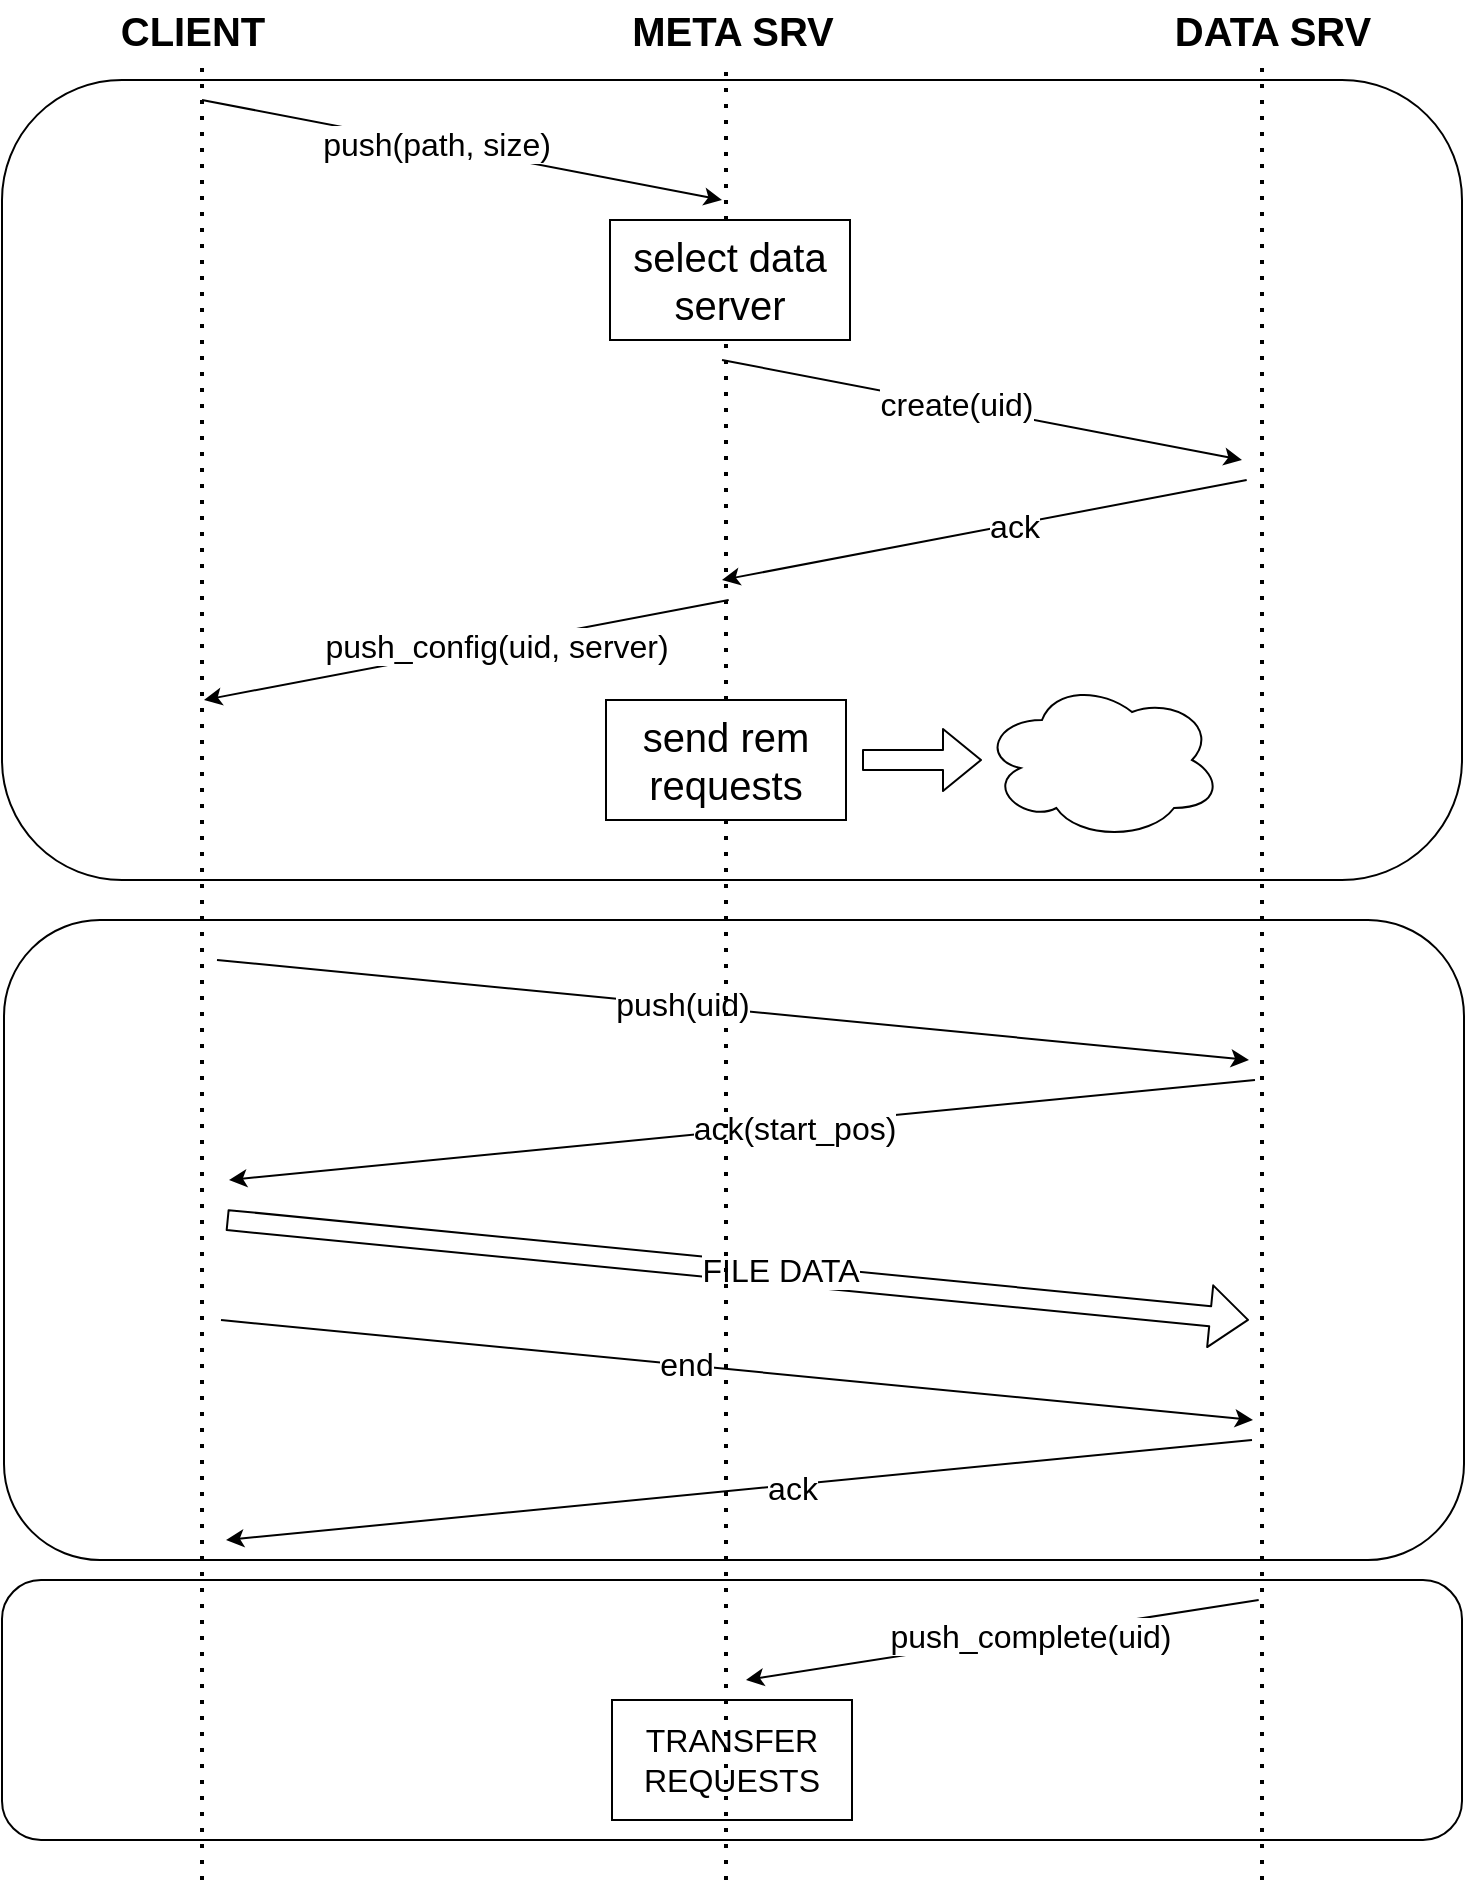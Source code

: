 <mxfile version="12.5.3" type="device"><diagram id="XRu48bGMbLp25wE2rFDU" name="Page-1"><mxGraphModel dx="1443" dy="858" grid="1" gridSize="10" guides="1" tooltips="1" connect="1" arrows="1" fold="1" page="1" pageScale="1" pageWidth="827" pageHeight="1169" math="0" shadow="0"><root><mxCell id="0"/><mxCell id="1" parent="0"/><mxCell id="jz_MTZWQlmgqcUxg6ZaU-41" value="" style="rounded=1;whiteSpace=wrap;html=1;fontSize=16;" parent="1" vertex="1"><mxGeometry x="50" y="890" width="730" height="130" as="geometry"/></mxCell><mxCell id="jz_MTZWQlmgqcUxg6ZaU-39" value="" style="rounded=1;whiteSpace=wrap;html=1;fontSize=16;" parent="1" vertex="1"><mxGeometry x="51" y="560" width="730" height="320" as="geometry"/></mxCell><mxCell id="jz_MTZWQlmgqcUxg6ZaU-38" value="" style="rounded=1;whiteSpace=wrap;html=1;fontSize=16;" parent="1" vertex="1"><mxGeometry x="50" y="140" width="730" height="400" as="geometry"/></mxCell><mxCell id="jz_MTZWQlmgqcUxg6ZaU-21" value="" style="endArrow=none;dashed=1;html=1;dashPattern=1 3;strokeWidth=2;fontSize=12;" parent="1" edge="1" source="9_csq_JtfH9KHUPQFhKt-5"><mxGeometry width="50" height="50" relative="1" as="geometry"><mxPoint x="412" y="1130" as="sourcePoint"/><mxPoint x="412" y="130" as="targetPoint"/></mxGeometry></mxCell><mxCell id="jz_MTZWQlmgqcUxg6ZaU-1" value="CLIENT" style="text;html=1;align=center;verticalAlign=middle;resizable=0;points=[];autosize=1;fontSize=20;fontStyle=1" parent="1" vertex="1"><mxGeometry x="100" y="100" width="90" height="30" as="geometry"/></mxCell><mxCell id="jz_MTZWQlmgqcUxg6ZaU-2" value="META SRV" style="text;html=1;align=center;verticalAlign=middle;resizable=0;points=[];autosize=1;fontSize=20;fontStyle=1" parent="1" vertex="1"><mxGeometry x="355" y="100" width="120" height="30" as="geometry"/></mxCell><mxCell id="jz_MTZWQlmgqcUxg6ZaU-3" value="DATA SRV" style="text;html=1;align=center;verticalAlign=middle;resizable=0;points=[];autosize=1;fontSize=20;fontStyle=1" parent="1" vertex="1"><mxGeometry x="625" y="100" width="120" height="30" as="geometry"/></mxCell><mxCell id="jz_MTZWQlmgqcUxg6ZaU-4" value="" style="endArrow=classic;html=1;fontSize=20;" parent="1" edge="1"><mxGeometry width="50" height="50" relative="1" as="geometry"><mxPoint x="150" y="150" as="sourcePoint"/><mxPoint x="410" y="200" as="targetPoint"/></mxGeometry></mxCell><mxCell id="jz_MTZWQlmgqcUxg6ZaU-5" value="&lt;div style=&quot;font-size: 16px;&quot;&gt;&lt;font style=&quot;font-size: 16px;&quot;&gt;push(path, size)&lt;/font&gt;&lt;/div&gt;" style="edgeLabel;html=1;align=center;verticalAlign=middle;resizable=0;points=[];fontSize=16;" parent="jz_MTZWQlmgqcUxg6ZaU-4" vertex="1" connectable="0"><mxGeometry x="-0.102" y="1" relative="1" as="geometry"><mxPoint as="offset"/></mxGeometry></mxCell><mxCell id="jz_MTZWQlmgqcUxg6ZaU-10" value="" style="endArrow=classic;html=1;fontSize=16;" parent="1" edge="1"><mxGeometry width="50" height="50" relative="1" as="geometry"><mxPoint x="410" y="280" as="sourcePoint"/><mxPoint x="670" y="330" as="targetPoint"/></mxGeometry></mxCell><mxCell id="jz_MTZWQlmgqcUxg6ZaU-11" value="create(uid)" style="edgeLabel;html=1;align=center;verticalAlign=middle;resizable=0;points=[];fontSize=16;" parent="jz_MTZWQlmgqcUxg6ZaU-10" vertex="1" connectable="0"><mxGeometry x="-0.102" y="1" relative="1" as="geometry"><mxPoint as="offset"/></mxGeometry></mxCell><mxCell id="jz_MTZWQlmgqcUxg6ZaU-13" value="" style="endArrow=classic;html=1;fontSize=16;" parent="1" edge="1"><mxGeometry width="50" height="50" relative="1" as="geometry"><mxPoint x="672.35" y="340" as="sourcePoint"/><mxPoint x="410" y="390" as="targetPoint"/></mxGeometry></mxCell><mxCell id="jz_MTZWQlmgqcUxg6ZaU-15" value="&lt;div style=&quot;font-size: 16px;&quot;&gt;ack&lt;/div&gt;" style="edgeLabel;html=1;align=center;verticalAlign=middle;resizable=0;points=[];fontSize=16;" parent="jz_MTZWQlmgqcUxg6ZaU-13" vertex="1" connectable="0"><mxGeometry x="-0.108" relative="1" as="geometry"><mxPoint as="offset"/></mxGeometry></mxCell><mxCell id="jz_MTZWQlmgqcUxg6ZaU-16" value="" style="endArrow=classic;html=1;fontSize=16;" parent="1" edge="1"><mxGeometry width="50" height="50" relative="1" as="geometry"><mxPoint x="413.35" y="400" as="sourcePoint"/><mxPoint x="151" y="450" as="targetPoint"/></mxGeometry></mxCell><mxCell id="jz_MTZWQlmgqcUxg6ZaU-17" value="push_config(uid, server)" style="edgeLabel;html=1;align=center;verticalAlign=middle;resizable=0;points=[];fontSize=16;" parent="jz_MTZWQlmgqcUxg6ZaU-16" vertex="1" connectable="0"><mxGeometry x="-0.108" relative="1" as="geometry"><mxPoint as="offset"/></mxGeometry></mxCell><mxCell id="jz_MTZWQlmgqcUxg6ZaU-18" value="" style="endArrow=classic;html=1;fontSize=16;" parent="1" edge="1"><mxGeometry width="50" height="50" relative="1" as="geometry"><mxPoint x="157.5" y="580" as="sourcePoint"/><mxPoint x="673.5" y="630" as="targetPoint"/></mxGeometry></mxCell><mxCell id="jz_MTZWQlmgqcUxg6ZaU-19" value="&lt;font style=&quot;font-size: 16px;&quot;&gt;push(uid)&lt;/font&gt;" style="edgeLabel;html=1;align=center;verticalAlign=middle;resizable=0;points=[];fontSize=16;" parent="jz_MTZWQlmgqcUxg6ZaU-18" vertex="1" connectable="0"><mxGeometry x="-0.102" y="1" relative="1" as="geometry"><mxPoint as="offset"/></mxGeometry></mxCell><mxCell id="jz_MTZWQlmgqcUxg6ZaU-20" value="" style="endArrow=none;dashed=1;html=1;dashPattern=1 3;strokeWidth=2;fontSize=12;" parent="1" edge="1"><mxGeometry width="50" height="50" relative="1" as="geometry"><mxPoint x="150" y="1040" as="sourcePoint"/><mxPoint x="150" y="130" as="targetPoint"/></mxGeometry></mxCell><mxCell id="jz_MTZWQlmgqcUxg6ZaU-22" value="" style="endArrow=none;dashed=1;html=1;dashPattern=1 3;strokeWidth=2;fontSize=12;" parent="1" edge="1"><mxGeometry width="50" height="50" relative="1" as="geometry"><mxPoint x="680" y="1040" as="sourcePoint"/><mxPoint x="680" y="130" as="targetPoint"/></mxGeometry></mxCell><mxCell id="jz_MTZWQlmgqcUxg6ZaU-9" value="&lt;div&gt;select data server&lt;/div&gt;" style="rounded=0;whiteSpace=wrap;html=1;fontSize=20;" parent="1" vertex="1"><mxGeometry x="354" y="210" width="120" height="60" as="geometry"/></mxCell><mxCell id="jz_MTZWQlmgqcUxg6ZaU-23" value="" style="endArrow=classic;html=1;fontSize=16;" parent="1" edge="1"><mxGeometry width="50" height="50" relative="1" as="geometry"><mxPoint x="676.5" y="640" as="sourcePoint"/><mxPoint x="163.5" y="690" as="targetPoint"/></mxGeometry></mxCell><mxCell id="jz_MTZWQlmgqcUxg6ZaU-24" value="ack(start_pos)" style="edgeLabel;html=1;align=center;verticalAlign=middle;resizable=0;points=[];fontSize=16;" parent="jz_MTZWQlmgqcUxg6ZaU-23" vertex="1" connectable="0"><mxGeometry x="-0.102" y="1" relative="1" as="geometry"><mxPoint as="offset"/></mxGeometry></mxCell><mxCell id="jz_MTZWQlmgqcUxg6ZaU-25" value="" style="shape=flexArrow;endArrow=classic;html=1;fontSize=16;" parent="1" edge="1"><mxGeometry width="50" height="50" relative="1" as="geometry"><mxPoint x="162.324" y="710" as="sourcePoint"/><mxPoint x="673.5" y="760" as="targetPoint"/></mxGeometry></mxCell><mxCell id="jz_MTZWQlmgqcUxg6ZaU-26" value="FILE DATA" style="edgeLabel;html=1;align=center;verticalAlign=middle;resizable=0;points=[];fontSize=16;" parent="jz_MTZWQlmgqcUxg6ZaU-25" vertex="1" connectable="0"><mxGeometry x="0.082" y="2" relative="1" as="geometry"><mxPoint as="offset"/></mxGeometry></mxCell><mxCell id="jz_MTZWQlmgqcUxg6ZaU-27" value="" style="endArrow=classic;html=1;fontSize=16;" parent="1" edge="1"><mxGeometry width="50" height="50" relative="1" as="geometry"><mxPoint x="159.5" y="760" as="sourcePoint"/><mxPoint x="675.5" y="810" as="targetPoint"/></mxGeometry></mxCell><mxCell id="jz_MTZWQlmgqcUxg6ZaU-28" value="&lt;div&gt;end&lt;/div&gt;" style="edgeLabel;html=1;align=center;verticalAlign=middle;resizable=0;points=[];fontSize=16;" parent="jz_MTZWQlmgqcUxg6ZaU-27" vertex="1" connectable="0"><mxGeometry x="-0.102" y="1" relative="1" as="geometry"><mxPoint as="offset"/></mxGeometry></mxCell><mxCell id="jz_MTZWQlmgqcUxg6ZaU-31" value="" style="endArrow=classic;html=1;fontSize=16;" parent="1" edge="1"><mxGeometry width="50" height="50" relative="1" as="geometry"><mxPoint x="675.0" y="820" as="sourcePoint"/><mxPoint x="162" y="870" as="targetPoint"/></mxGeometry></mxCell><mxCell id="jz_MTZWQlmgqcUxg6ZaU-32" value="&lt;div&gt;ack&lt;/div&gt;" style="edgeLabel;html=1;align=center;verticalAlign=middle;resizable=0;points=[];fontSize=16;" parent="jz_MTZWQlmgqcUxg6ZaU-31" vertex="1" connectable="0"><mxGeometry x="-0.102" y="1" relative="1" as="geometry"><mxPoint as="offset"/></mxGeometry></mxCell><mxCell id="jz_MTZWQlmgqcUxg6ZaU-33" value="" style="endArrow=classic;html=1;fontSize=16;" parent="1" edge="1"><mxGeometry width="50" height="50" relative="1" as="geometry"><mxPoint x="678.35" y="900" as="sourcePoint"/><mxPoint x="422" y="940" as="targetPoint"/></mxGeometry></mxCell><mxCell id="jz_MTZWQlmgqcUxg6ZaU-34" value="&lt;div&gt;push_complete(uid)&lt;/div&gt;" style="edgeLabel;html=1;align=center;verticalAlign=middle;resizable=0;points=[];fontSize=16;" parent="jz_MTZWQlmgqcUxg6ZaU-33" vertex="1" connectable="0"><mxGeometry x="-0.108" relative="1" as="geometry"><mxPoint as="offset"/></mxGeometry></mxCell><mxCell id="9_csq_JtfH9KHUPQFhKt-1" value="&lt;font style=&quot;font-size: 16px;&quot;&gt;TRANSFER REQUESTS&lt;/font&gt;" style="rounded=0;whiteSpace=wrap;html=1;fontSize=16;" vertex="1" parent="1"><mxGeometry x="355" y="950" width="120" height="60" as="geometry"/></mxCell><mxCell id="9_csq_JtfH9KHUPQFhKt-5" value="&lt;div&gt;send rem requests&lt;/div&gt;" style="rounded=0;whiteSpace=wrap;html=1;fontSize=20;" vertex="1" parent="1"><mxGeometry x="352" y="450" width="120" height="60" as="geometry"/></mxCell><mxCell id="9_csq_JtfH9KHUPQFhKt-6" value="" style="endArrow=none;dashed=1;html=1;dashPattern=1 3;strokeWidth=2;fontSize=12;" edge="1" parent="1" target="9_csq_JtfH9KHUPQFhKt-5"><mxGeometry width="50" height="50" relative="1" as="geometry"><mxPoint x="412" y="1040" as="sourcePoint"/><mxPoint x="412" y="130" as="targetPoint"/></mxGeometry></mxCell><mxCell id="9_csq_JtfH9KHUPQFhKt-7" value="" style="shape=flexArrow;endArrow=classic;html=1;fontSize=16;" edge="1" parent="1"><mxGeometry width="50" height="50" relative="1" as="geometry"><mxPoint x="480" y="480" as="sourcePoint"/><mxPoint x="540" y="480" as="targetPoint"/></mxGeometry></mxCell><mxCell id="9_csq_JtfH9KHUPQFhKt-8" value="" style="ellipse;shape=cloud;whiteSpace=wrap;html=1;fontSize=16;" vertex="1" parent="1"><mxGeometry x="540" y="440" width="120" height="80" as="geometry"/></mxCell></root></mxGraphModel></diagram></mxfile>